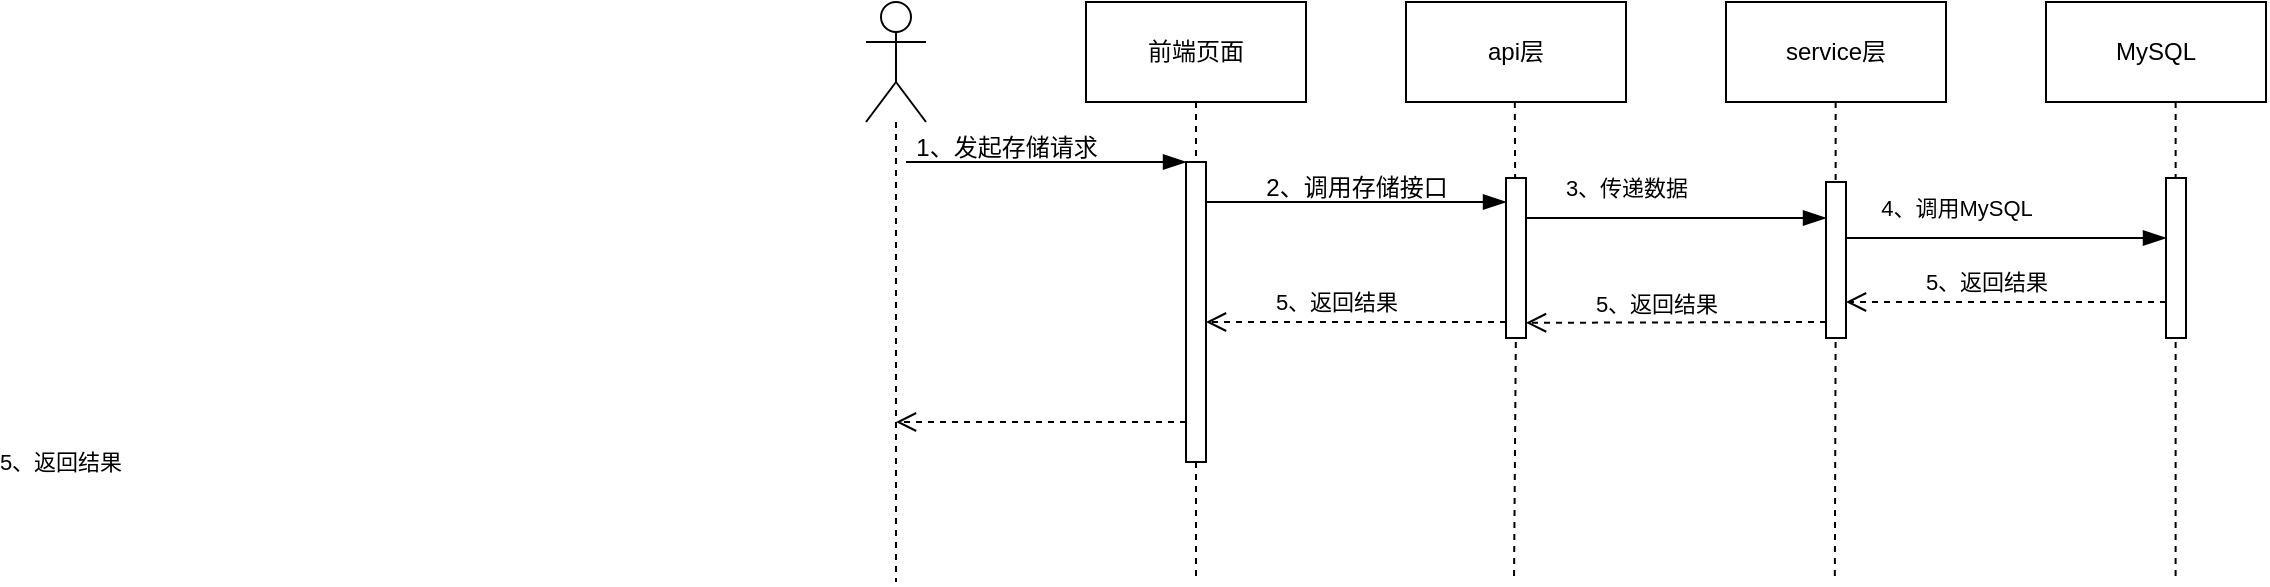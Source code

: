 <mxfile version="21.6.1" type="github">
  <diagram name="第 1 页" id="ICEn_enINgpiXyk_72j_">
    <mxGraphModel dx="1949" dy="538" grid="1" gridSize="10" guides="1" tooltips="1" connect="1" arrows="1" fold="1" page="1" pageScale="1" pageWidth="827" pageHeight="1169" math="0" shadow="0">
      <root>
        <mxCell id="0" />
        <mxCell id="1" parent="0" />
        <mxCell id="je3bZQotpma4_9G8U86e-31" style="edgeStyle=orthogonalEdgeStyle;rounded=0;orthogonalLoop=1;jettySize=auto;html=1;endArrow=none;endFill=0;dashed=1;" edge="1" parent="1">
          <mxGeometry relative="1" as="geometry">
            <mxPoint x="754.41" y="350" as="targetPoint" />
            <mxPoint x="754.82" y="110" as="sourcePoint" />
            <Array as="points">
              <mxPoint x="755.41" y="350" />
            </Array>
          </mxGeometry>
        </mxCell>
        <mxCell id="je3bZQotpma4_9G8U86e-30" style="edgeStyle=orthogonalEdgeStyle;rounded=0;orthogonalLoop=1;jettySize=auto;html=1;endArrow=none;endFill=0;dashed=1;" edge="1" parent="1">
          <mxGeometry relative="1" as="geometry">
            <mxPoint x="584.41" y="350" as="targetPoint" />
            <mxPoint x="584.82" y="110" as="sourcePoint" />
            <Array as="points">
              <mxPoint x="584.41" y="230" />
              <mxPoint x="584.41" y="230" />
            </Array>
          </mxGeometry>
        </mxCell>
        <mxCell id="je3bZQotpma4_9G8U86e-28" style="edgeStyle=orthogonalEdgeStyle;rounded=0;orthogonalLoop=1;jettySize=auto;html=1;endArrow=none;endFill=0;dashed=1;" edge="1" parent="1">
          <mxGeometry relative="1" as="geometry">
            <mxPoint x="424" y="350" as="targetPoint" />
            <mxPoint x="424.41" y="110" as="sourcePoint" />
          </mxGeometry>
        </mxCell>
        <mxCell id="je3bZQotpma4_9G8U86e-2" style="edgeStyle=orthogonalEdgeStyle;rounded=0;orthogonalLoop=1;jettySize=auto;html=1;dashed=1;endArrow=none;endFill=0;" edge="1" parent="1" source="je3bZQotpma4_9G8U86e-1">
          <mxGeometry relative="1" as="geometry">
            <mxPoint x="115" y="350" as="targetPoint" />
          </mxGeometry>
        </mxCell>
        <mxCell id="je3bZQotpma4_9G8U86e-1" value="" style="shape=umlActor;verticalLabelPosition=bottom;verticalAlign=top;html=1;" vertex="1" parent="1">
          <mxGeometry x="100" y="60" width="30" height="60" as="geometry" />
        </mxCell>
        <mxCell id="je3bZQotpma4_9G8U86e-8" style="edgeStyle=orthogonalEdgeStyle;rounded=0;orthogonalLoop=1;jettySize=auto;html=1;endArrow=none;endFill=0;dashed=1;" edge="1" parent="1" source="je3bZQotpma4_9G8U86e-3">
          <mxGeometry relative="1" as="geometry">
            <mxPoint x="265" y="350" as="targetPoint" />
          </mxGeometry>
        </mxCell>
        <mxCell id="je3bZQotpma4_9G8U86e-3" value="前端页面" style="html=1;whiteSpace=wrap;" vertex="1" parent="1">
          <mxGeometry x="210" y="60" width="110" height="50" as="geometry" />
        </mxCell>
        <mxCell id="je3bZQotpma4_9G8U86e-4" value="service层" style="html=1;whiteSpace=wrap;" vertex="1" parent="1">
          <mxGeometry x="530" y="60" width="110" height="50" as="geometry" />
        </mxCell>
        <mxCell id="je3bZQotpma4_9G8U86e-5" value="api层" style="html=1;whiteSpace=wrap;" vertex="1" parent="1">
          <mxGeometry x="370" y="60" width="110" height="50" as="geometry" />
        </mxCell>
        <mxCell id="je3bZQotpma4_9G8U86e-6" value="MySQL" style="html=1;whiteSpace=wrap;" vertex="1" parent="1">
          <mxGeometry x="690" y="60" width="110" height="50" as="geometry" />
        </mxCell>
        <mxCell id="je3bZQotpma4_9G8U86e-7" value="" style="html=1;points=[];perimeter=orthogonalPerimeter;outlineConnect=0;targetShapes=umlLifeline;portConstraint=eastwest;newEdgeStyle={&quot;edgeStyle&quot;:&quot;elbowEdgeStyle&quot;,&quot;elbow&quot;:&quot;vertical&quot;,&quot;curved&quot;:0,&quot;rounded&quot;:0};" vertex="1" parent="1">
          <mxGeometry x="260" y="140" width="10" height="150" as="geometry" />
        </mxCell>
        <mxCell id="je3bZQotpma4_9G8U86e-9" value="" style="endArrow=blockThin;endFill=1;endSize=9;html=1;rounded=0;" edge="1" parent="1">
          <mxGeometry width="160" relative="1" as="geometry">
            <mxPoint x="120" y="140" as="sourcePoint" />
            <mxPoint x="260" y="140" as="targetPoint" />
          </mxGeometry>
        </mxCell>
        <mxCell id="je3bZQotpma4_9G8U86e-10" value="1、发起存储请求" style="text;html=1;align=center;verticalAlign=middle;resizable=0;points=[];autosize=1;strokeColor=none;fillColor=none;" vertex="1" parent="1">
          <mxGeometry x="115" y="118" width="110" height="30" as="geometry" />
        </mxCell>
        <mxCell id="je3bZQotpma4_9G8U86e-11" value="" style="html=1;points=[];perimeter=orthogonalPerimeter;outlineConnect=0;targetShapes=umlLifeline;portConstraint=eastwest;newEdgeStyle={&quot;edgeStyle&quot;:&quot;elbowEdgeStyle&quot;,&quot;elbow&quot;:&quot;vertical&quot;,&quot;curved&quot;:0,&quot;rounded&quot;:0};" vertex="1" parent="1">
          <mxGeometry x="420" y="148" width="10" height="80" as="geometry" />
        </mxCell>
        <mxCell id="je3bZQotpma4_9G8U86e-12" value="" style="html=1;points=[];perimeter=orthogonalPerimeter;outlineConnect=0;targetShapes=umlLifeline;portConstraint=eastwest;newEdgeStyle={&quot;edgeStyle&quot;:&quot;elbowEdgeStyle&quot;,&quot;elbow&quot;:&quot;vertical&quot;,&quot;curved&quot;:0,&quot;rounded&quot;:0};" vertex="1" parent="1">
          <mxGeometry x="580" y="150" width="10" height="78" as="geometry" />
        </mxCell>
        <mxCell id="je3bZQotpma4_9G8U86e-13" value="" style="html=1;points=[];perimeter=orthogonalPerimeter;outlineConnect=0;targetShapes=umlLifeline;portConstraint=eastwest;newEdgeStyle={&quot;edgeStyle&quot;:&quot;elbowEdgeStyle&quot;,&quot;elbow&quot;:&quot;vertical&quot;,&quot;curved&quot;:0,&quot;rounded&quot;:0};" vertex="1" parent="1">
          <mxGeometry x="750" y="148" width="10" height="80" as="geometry" />
        </mxCell>
        <mxCell id="je3bZQotpma4_9G8U86e-14" value="" style="endArrow=blockThin;endFill=1;endSize=9;html=1;rounded=0;" edge="1" parent="1" source="je3bZQotpma4_9G8U86e-7">
          <mxGeometry width="160" relative="1" as="geometry">
            <mxPoint x="280" y="160" as="sourcePoint" />
            <mxPoint x="420" y="160" as="targetPoint" />
          </mxGeometry>
        </mxCell>
        <mxCell id="je3bZQotpma4_9G8U86e-15" value="2、调用存储接口" style="text;html=1;align=center;verticalAlign=middle;resizable=0;points=[];autosize=1;strokeColor=none;fillColor=none;" vertex="1" parent="1">
          <mxGeometry x="290" y="138" width="110" height="30" as="geometry" />
        </mxCell>
        <mxCell id="je3bZQotpma4_9G8U86e-16" value="" style="endArrow=blockThin;endFill=1;endSize=9;html=1;rounded=0;" edge="1" parent="1">
          <mxGeometry width="160" relative="1" as="geometry">
            <mxPoint x="430" y="168" as="sourcePoint" />
            <mxPoint x="580" y="168" as="targetPoint" />
          </mxGeometry>
        </mxCell>
        <mxCell id="je3bZQotpma4_9G8U86e-17" value="3、传递数据" style="edgeLabel;html=1;align=center;verticalAlign=middle;resizable=0;points=[];" vertex="1" connectable="0" parent="je3bZQotpma4_9G8U86e-16">
          <mxGeometry x="-0.133" y="3" relative="1" as="geometry">
            <mxPoint x="-15" y="-12" as="offset" />
          </mxGeometry>
        </mxCell>
        <mxCell id="je3bZQotpma4_9G8U86e-18" value="" style="endArrow=blockThin;endFill=1;endSize=9;html=1;rounded=0;" edge="1" parent="1" target="je3bZQotpma4_9G8U86e-13">
          <mxGeometry width="160" relative="1" as="geometry">
            <mxPoint x="590" y="178" as="sourcePoint" />
            <mxPoint x="740" y="178" as="targetPoint" />
          </mxGeometry>
        </mxCell>
        <mxCell id="je3bZQotpma4_9G8U86e-19" value="4、调用MySQL" style="edgeLabel;html=1;align=center;verticalAlign=middle;resizable=0;points=[];" vertex="1" connectable="0" parent="je3bZQotpma4_9G8U86e-18">
          <mxGeometry x="-0.133" y="3" relative="1" as="geometry">
            <mxPoint x="-15" y="-12" as="offset" />
          </mxGeometry>
        </mxCell>
        <mxCell id="je3bZQotpma4_9G8U86e-20" value="" style="html=1;verticalAlign=bottom;endArrow=open;dashed=1;endSize=8;edgeStyle=elbowEdgeStyle;elbow=vertical;curved=0;rounded=0;" edge="1" parent="1" source="je3bZQotpma4_9G8U86e-13" target="je3bZQotpma4_9G8U86e-12">
          <mxGeometry x="0.773" relative="1" as="geometry">
            <mxPoint x="740" y="210" as="sourcePoint" />
            <mxPoint x="600" y="210" as="targetPoint" />
            <Array as="points">
              <mxPoint x="620" y="210" />
            </Array>
            <mxPoint as="offset" />
          </mxGeometry>
        </mxCell>
        <mxCell id="je3bZQotpma4_9G8U86e-21" value="5、返回结果" style="edgeLabel;html=1;align=center;verticalAlign=middle;resizable=0;points=[];" vertex="1" connectable="0" parent="je3bZQotpma4_9G8U86e-20">
          <mxGeometry x="-0.112" y="-2" relative="1" as="geometry">
            <mxPoint x="-19" y="-8" as="offset" />
          </mxGeometry>
        </mxCell>
        <mxCell id="je3bZQotpma4_9G8U86e-22" value="" style="html=1;verticalAlign=bottom;endArrow=open;dashed=1;endSize=8;edgeStyle=elbowEdgeStyle;elbow=vertical;curved=0;rounded=0;" edge="1" parent="1">
          <mxGeometry x="0.773" relative="1" as="geometry">
            <mxPoint x="580" y="220" as="sourcePoint" />
            <mxPoint x="430" y="220.41" as="targetPoint" />
            <Array as="points">
              <mxPoint x="460" y="220.41" />
            </Array>
            <mxPoint as="offset" />
          </mxGeometry>
        </mxCell>
        <mxCell id="je3bZQotpma4_9G8U86e-23" value="5、返回结果" style="edgeLabel;html=1;align=center;verticalAlign=middle;resizable=0;points=[];" vertex="1" connectable="0" parent="je3bZQotpma4_9G8U86e-22">
          <mxGeometry x="-0.112" y="-2" relative="1" as="geometry">
            <mxPoint x="-19" y="-8" as="offset" />
          </mxGeometry>
        </mxCell>
        <mxCell id="je3bZQotpma4_9G8U86e-24" value="" style="html=1;verticalAlign=bottom;endArrow=open;dashed=1;endSize=8;edgeStyle=elbowEdgeStyle;elbow=vertical;curved=0;rounded=0;" edge="1" parent="1">
          <mxGeometry x="0.773" relative="1" as="geometry">
            <mxPoint x="260" y="270" as="sourcePoint" />
            <mxPoint x="115" y="270" as="targetPoint" />
            <Array as="points">
              <mxPoint x="145" y="270" />
            </Array>
            <mxPoint as="offset" />
          </mxGeometry>
        </mxCell>
        <mxCell id="je3bZQotpma4_9G8U86e-25" value="5、返回结果" style="edgeLabel;html=1;align=center;verticalAlign=middle;resizable=0;points=[];" vertex="1" connectable="0" parent="je3bZQotpma4_9G8U86e-24">
          <mxGeometry x="-0.112" y="-2" relative="1" as="geometry">
            <mxPoint x="-499" y="22" as="offset" />
          </mxGeometry>
        </mxCell>
        <mxCell id="je3bZQotpma4_9G8U86e-26" value="" style="html=1;verticalAlign=bottom;endArrow=open;dashed=1;endSize=8;edgeStyle=elbowEdgeStyle;elbow=vertical;curved=0;rounded=0;" edge="1" parent="1">
          <mxGeometry x="0.773" relative="1" as="geometry">
            <mxPoint x="420" y="220" as="sourcePoint" />
            <mxPoint x="270" y="220" as="targetPoint" />
            <Array as="points">
              <mxPoint x="300" y="220" />
            </Array>
            <mxPoint as="offset" />
          </mxGeometry>
        </mxCell>
        <mxCell id="je3bZQotpma4_9G8U86e-27" value="5、返回结果" style="edgeLabel;html=1;align=center;verticalAlign=middle;resizable=0;points=[];" vertex="1" connectable="0" parent="je3bZQotpma4_9G8U86e-26">
          <mxGeometry x="-0.112" y="-2" relative="1" as="geometry">
            <mxPoint x="-19" y="-8" as="offset" />
          </mxGeometry>
        </mxCell>
      </root>
    </mxGraphModel>
  </diagram>
</mxfile>
